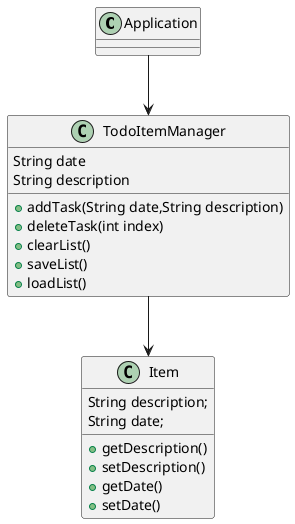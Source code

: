 @startuml

Class Application{


}
Class Item{
    String description;
    String date;

    +getDescription()
    +setDescription()
    +getDate()
    +setDate()

}

Class TodoItemManager{
    String date
    String description

    +addTask(String date,String description)
    +deleteTask(int index)
    +clearList()
    +saveList()
    +loadList()
}


Application --> TodoItemManager

TodoItemManager --> Item
@enduml